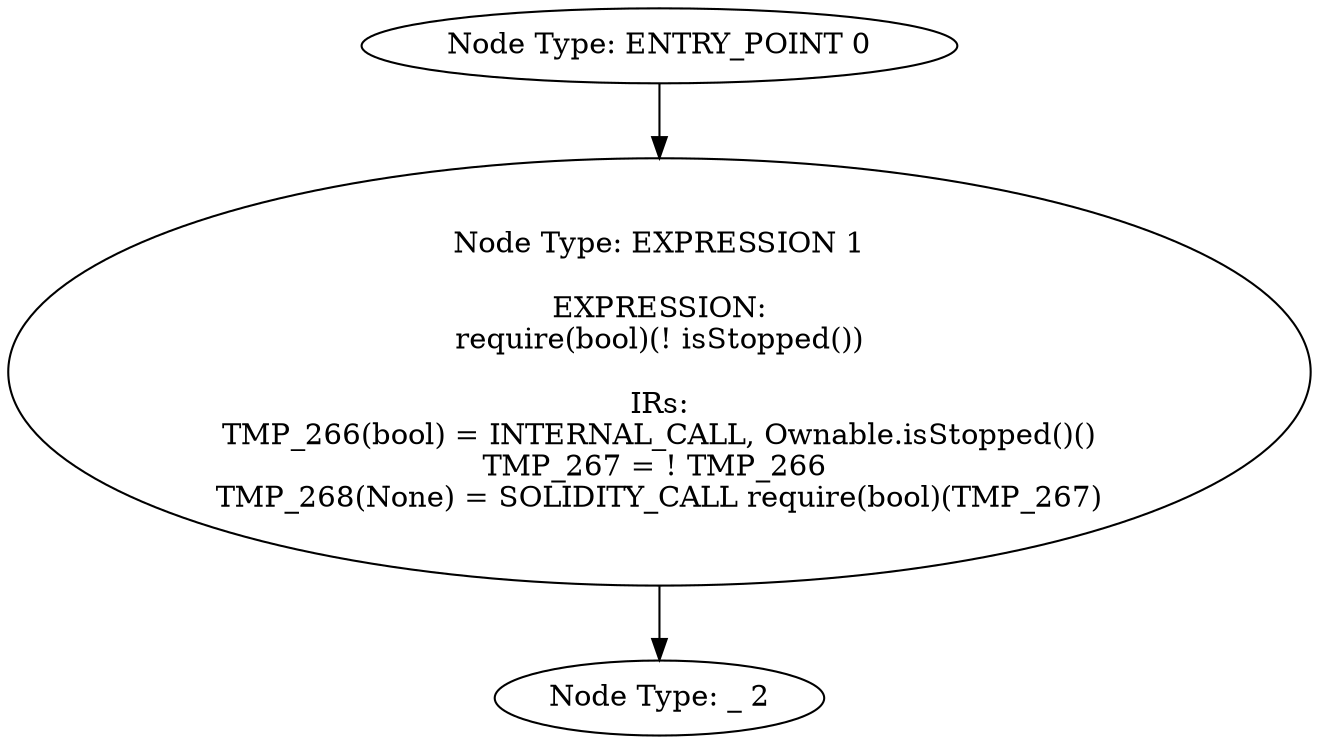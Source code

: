 digraph{
0[label="Node Type: ENTRY_POINT 0
"];
0->1;
1[label="Node Type: EXPRESSION 1

EXPRESSION:
require(bool)(! isStopped())

IRs:
TMP_266(bool) = INTERNAL_CALL, Ownable.isStopped()()
TMP_267 = ! TMP_266 
TMP_268(None) = SOLIDITY_CALL require(bool)(TMP_267)"];
1->2;
2[label="Node Type: _ 2
"];
}
